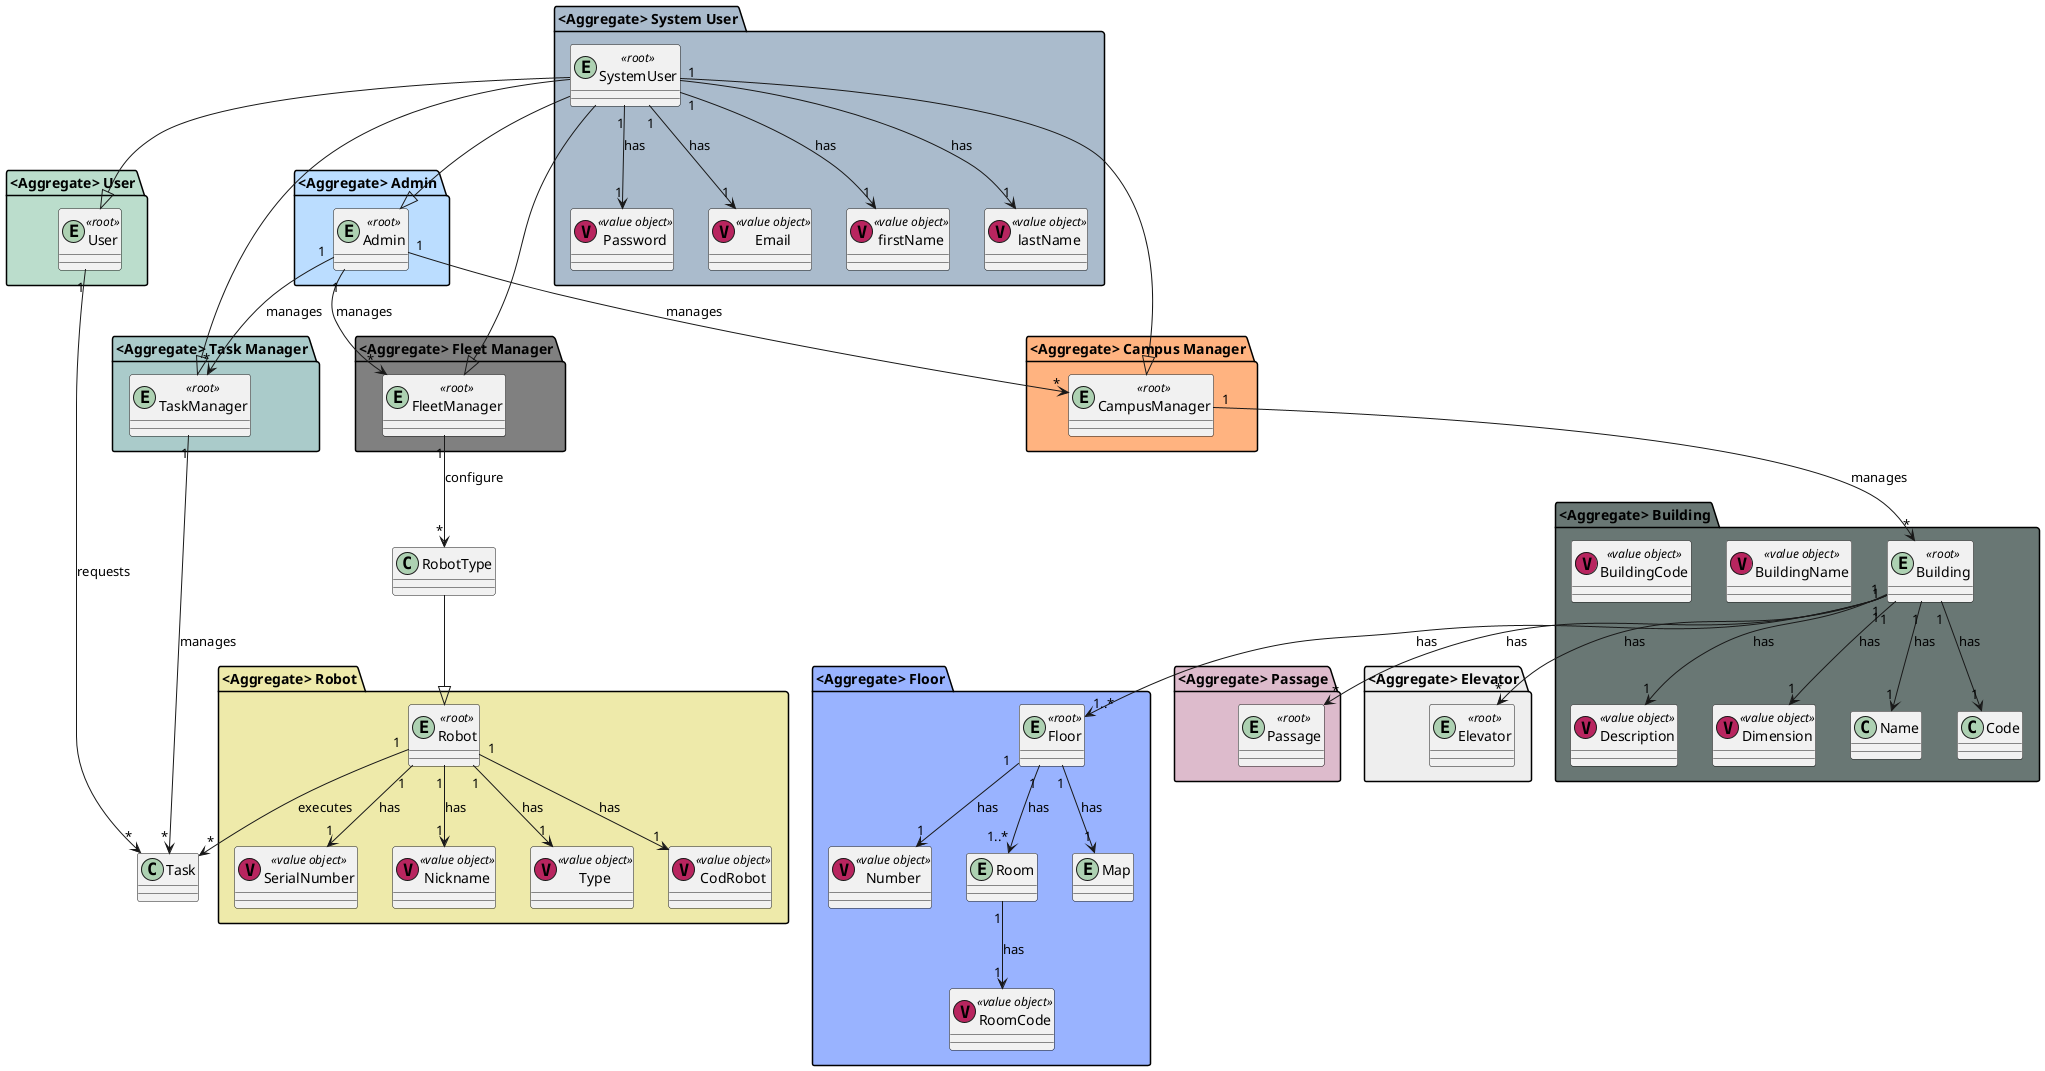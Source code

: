 @startuml
package "<Aggregate> System User" #aabbcc{
    entity SystemUser <<root>> {}
    class firstName <<(V,#B8255F)value object>>
    class lastName <<(V,#B8255F)value object>>
    class Password <<(V,#B8255F)value object>>
    class Email <<(V,#B8255F)value object>>

    SystemUser "1" --> "1" firstName : has
    SystemUser "1" --> "1" lastName : has
    SystemUser "1" --> "1" Password : has
    SystemUser "1" --> "1" Email : has

}

package "<Aggregate> User" #bbddcc{
    entity User <<root>> {}
}

package "<Aggregate> Admin" #bbddff{
    entity Admin <<root>> {}
}

package "<Aggregate> Task Manager" #aacbca {
    entity TaskManager <<root>> {}
}

package "<Aggregate> Fleet Manager" #808080 {
    entity FleetManager <<root>> {}
}

package "<Aggregate> Campus Manager" #ffb380 {
    entity CampusManager <<root>> {}
}

package "<Aggregate> Building" #697774{
    entity Building <<root>> {}
    class BuildingName <<(V,#B8255F)value object>>
    class BuildingCode <<(V,#B8255F)value object>>
    class Description <<(V,#B8255F)value object>>
    class Dimension <<(V,#B8255F)value object>>

    Building "1" --> "1" Name : has
    Building "1" --> "1" Description : has
    Building "1" --> "1" Code : has
    Building "1" --> "1" Dimension : has
}

package "<Aggregate> Floor" #99b3ff {
    entity Floor <<root>> {}
    entity Room
    entity Map
    class RoomCode <<(V,#B8255F)value object>>
    class Number <<(V,#B8255F)value object>>

    Room "1" --> "1" RoomCode: has
    Floor "1" --> "1" Number : has
}

package "<Aggregate> Passage" #ddbbcc {
    entity Passage <<root>> {}
}

package "<Aggregate> Robot" #eeeaaa {
    entity Robot <<root>> {}
    class SerialNumber <<(V,#B8255F)value object>>
    class Nickname <<(V,#B8255F)value object>>
    class Type <<(V,#B8255F)value object>>
    class CodRobot <<(V,#B8255F)value object>>
    Robot "1" --> "1" CodRobot : has
    Robot "1" --> "1" Nickname : has
    Robot "1" --> "1" SerialNumber : has
    Robot "1" --> "1" Type : has
}



package "<Aggregate> Elevator" #eeeeee {
  entity Elevator <<root>> {}

}


SystemUser --|> User
SystemUser --|> Admin
SystemUser --|> TaskManager
SystemUser --|> CampusManager
SystemUser --|> FleetManager


Admin "1" --> "*" TaskManager : manages
Admin "1" --> "*" CampusManager : manages
Admin "1" --> "*" FleetManager : manages


Building "1" --> "1..*" Floor : has
Building "1" --> "*" Elevator : has
Building "1" --> "*" Passage : has

Floor "1" --> "1" Map : has


Floor "1" --> "1..*" Room : has

TaskManager "1" --> "*" Task : manages


User "1" --> "*" Task : requests


FleetManager "1" --> "*" RobotType : configure

CampusManager "1" --> "*" Building : manages


RobotType --|> Robot

Robot "1" --> "*" Task : executes


@enduml
